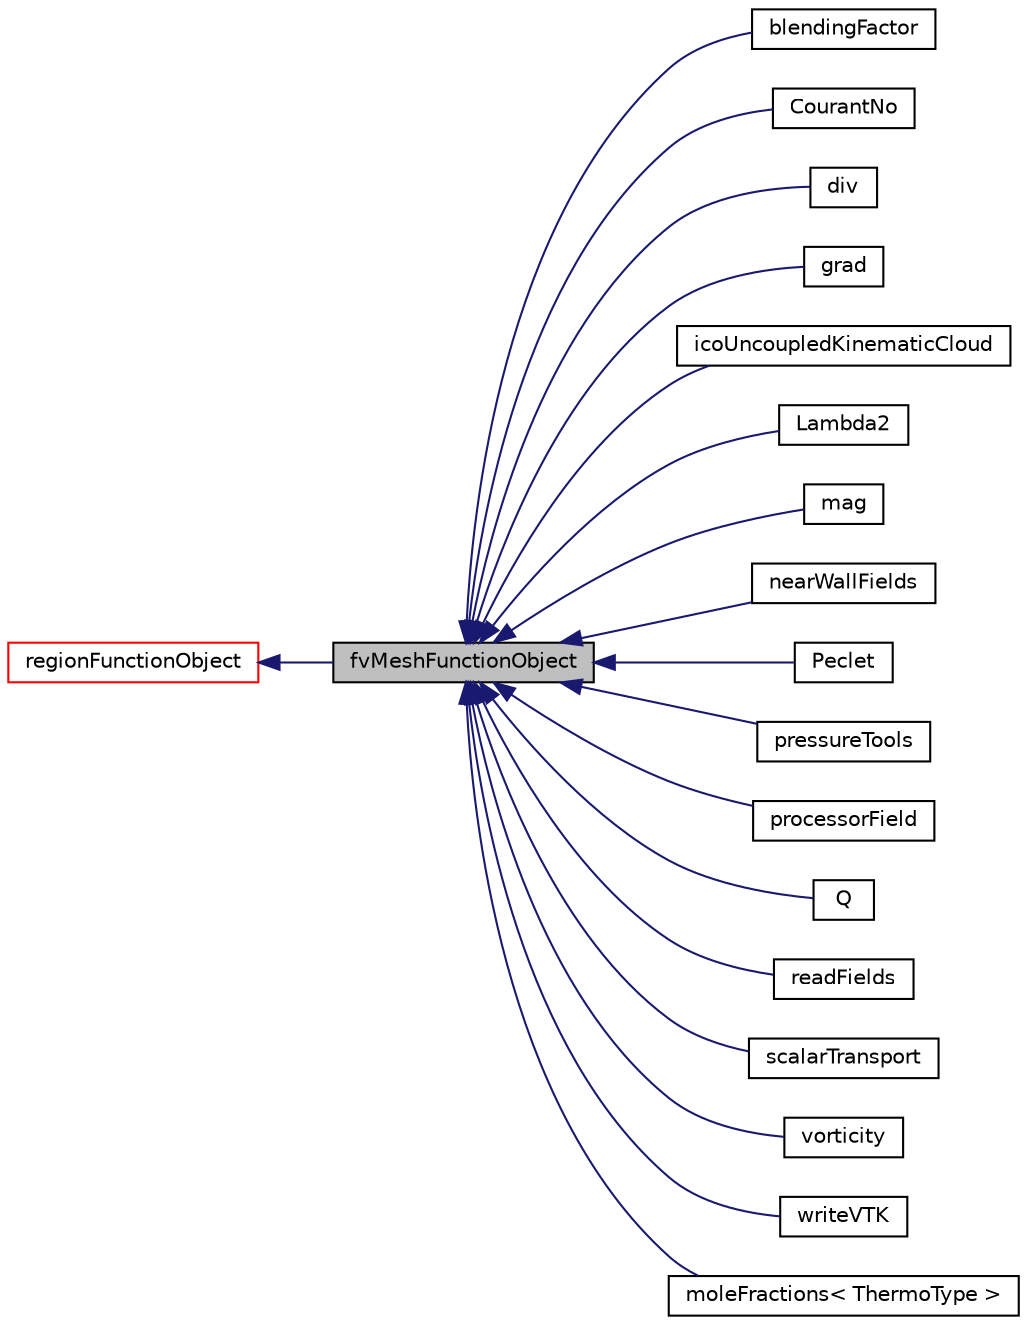 digraph "fvMeshFunctionObject"
{
  bgcolor="transparent";
  edge [fontname="Helvetica",fontsize="10",labelfontname="Helvetica",labelfontsize="10"];
  node [fontname="Helvetica",fontsize="10",shape=record];
  rankdir="LR";
  Node1 [label="fvMeshFunctionObject",height=0.2,width=0.4,color="black", fillcolor="grey75", style="filled", fontcolor="black"];
  Node2 -> Node1 [dir="back",color="midnightblue",fontsize="10",style="solid",fontname="Helvetica"];
  Node2 [label="regionFunctionObject",height=0.2,width=0.4,color="red",URL="$a02192.html",tooltip="Specialization of Foam::functionObject for a region and providing a reference to the region Foam::obj..."];
  Node1 -> Node3 [dir="back",color="midnightblue",fontsize="10",style="solid",fontname="Helvetica"];
  Node3 [label="blendingFactor",height=0.2,width=0.4,color="black",URL="$a00139.html",tooltip="This function object calculates and outputs the blendingFactor as used by the bended convection schem..."];
  Node1 -> Node4 [dir="back",color="midnightblue",fontsize="10",style="solid",fontname="Helvetica"];
  Node4 [label="CourantNo",height=0.2,width=0.4,color="black",URL="$a00428.html",tooltip="This function object calculates and outputs the Courant number as a volScalarField. The field is stored on the mesh database so that it can be retrieved and used for other applications. "];
  Node1 -> Node5 [dir="back",color="midnightblue",fontsize="10",style="solid",fontname="Helvetica"];
  Node5 [label="div",height=0.2,width=0.4,color="black",URL="$a00572.html",tooltip="This function object calculates the divergence of a field. The operation is limited to surfaceScalarF..."];
  Node1 -> Node6 [dir="back",color="midnightblue",fontsize="10",style="solid",fontname="Helvetica"];
  Node6 [label="grad",height=0.2,width=0.4,color="black",URL="$a00954.html",tooltip="This function object calculates the gradient of a field. The operation is limited to scalar and vecto..."];
  Node1 -> Node7 [dir="back",color="midnightblue",fontsize="10",style="solid",fontname="Helvetica"];
  Node7 [label="icoUncoupledKinematicCloud",height=0.2,width=0.4,color="black",URL="$a01045.html",tooltip="This Foam::functionObject tracks a uncoupled kinematic particle cloud in the specified velocity field..."];
  Node1 -> Node8 [dir="back",color="midnightblue",fontsize="10",style="solid",fontname="Helvetica"];
  Node8 [label="Lambda2",height=0.2,width=0.4,color="black",URL="$a01291.html",tooltip="This function object calculates and outputs the second largest eigenvalue of the sum of the square of..."];
  Node1 -> Node9 [dir="back",color="midnightblue",fontsize="10",style="solid",fontname="Helvetica"];
  Node9 [label="mag",height=0.2,width=0.4,color="black",URL="$a01425.html",tooltip="This function object calculates the magnitude of a field. The operation can be applied to any volume ..."];
  Node1 -> Node10 [dir="back",color="midnightblue",fontsize="10",style="solid",fontname="Helvetica"];
  Node10 [label="nearWallFields",height=0.2,width=0.4,color="black",URL="$a01622.html",tooltip="This function object samples near-patch volume fields. "];
  Node1 -> Node11 [dir="back",color="midnightblue",fontsize="10",style="solid",fontname="Helvetica"];
  Node11 [label="Peclet",height=0.2,width=0.4,color="black",URL="$a01871.html",tooltip="This function object calculates and outputs the Peclet number as a surfaceScalarField. "];
  Node1 -> Node12 [dir="back",color="midnightblue",fontsize="10",style="solid",fontname="Helvetica"];
  Node12 [label="pressureTools",height=0.2,width=0.4,color="black",URL="$a02013.html",tooltip="This function object includes tools to manipulate the pressure into different forms. These currently include: "];
  Node1 -> Node13 [dir="back",color="midnightblue",fontsize="10",style="solid",fontname="Helvetica"];
  Node13 [label="processorField",height=0.2,width=0.4,color="black",URL="$a02036.html",tooltip="This function object writes a scalar field whose value is the local processor ID. The output field na..."];
  Node1 -> Node14 [dir="back",color="midnightblue",fontsize="10",style="solid",fontname="Helvetica"];
  Node14 [label="Q",height=0.2,width=0.4,color="black",URL="$a02102.html",tooltip="This function object calculates and outputs the second invariant of the velocity gradient tensor [1/s..."];
  Node1 -> Node15 [dir="back",color="midnightblue",fontsize="10",style="solid",fontname="Helvetica"];
  Node15 [label="readFields",height=0.2,width=0.4,color="black",URL="$a02156.html",tooltip="This function object reads fields from the time directories and adds them to the mesh database for fu..."];
  Node1 -> Node16 [dir="back",color="midnightblue",fontsize="10",style="solid",fontname="Helvetica"];
  Node16 [label="scalarTransport",height=0.2,width=0.4,color="black",URL="$a02320.html",tooltip="This function object evolves a passive scalar transport equation. The field in ininitially zero..."];
  Node1 -> Node17 [dir="back",color="midnightblue",fontsize="10",style="solid",fontname="Helvetica"];
  Node17 [label="vorticity",height=0.2,width=0.4,color="black",URL="$a02926.html",tooltip="This function object calculates the vorticity, the curl of the velocity. "];
  Node1 -> Node18 [dir="back",color="midnightblue",fontsize="10",style="solid",fontname="Helvetica"];
  Node18 [label="writeVTK",height=0.2,width=0.4,color="black",URL="$a02997.html",tooltip="This functionObject writes objects registered to the database in VTK format using the foamToVTK libra..."];
  Node1 -> Node19 [dir="back",color="midnightblue",fontsize="10",style="solid",fontname="Helvetica"];
  Node19 [label="moleFractions\< ThermoType \>",height=0.2,width=0.4,color="black",URL="$a01563.html",tooltip="This function object calculates mole-fraction fields from the mass-fraction fields of the psi/rhoReac..."];
}
